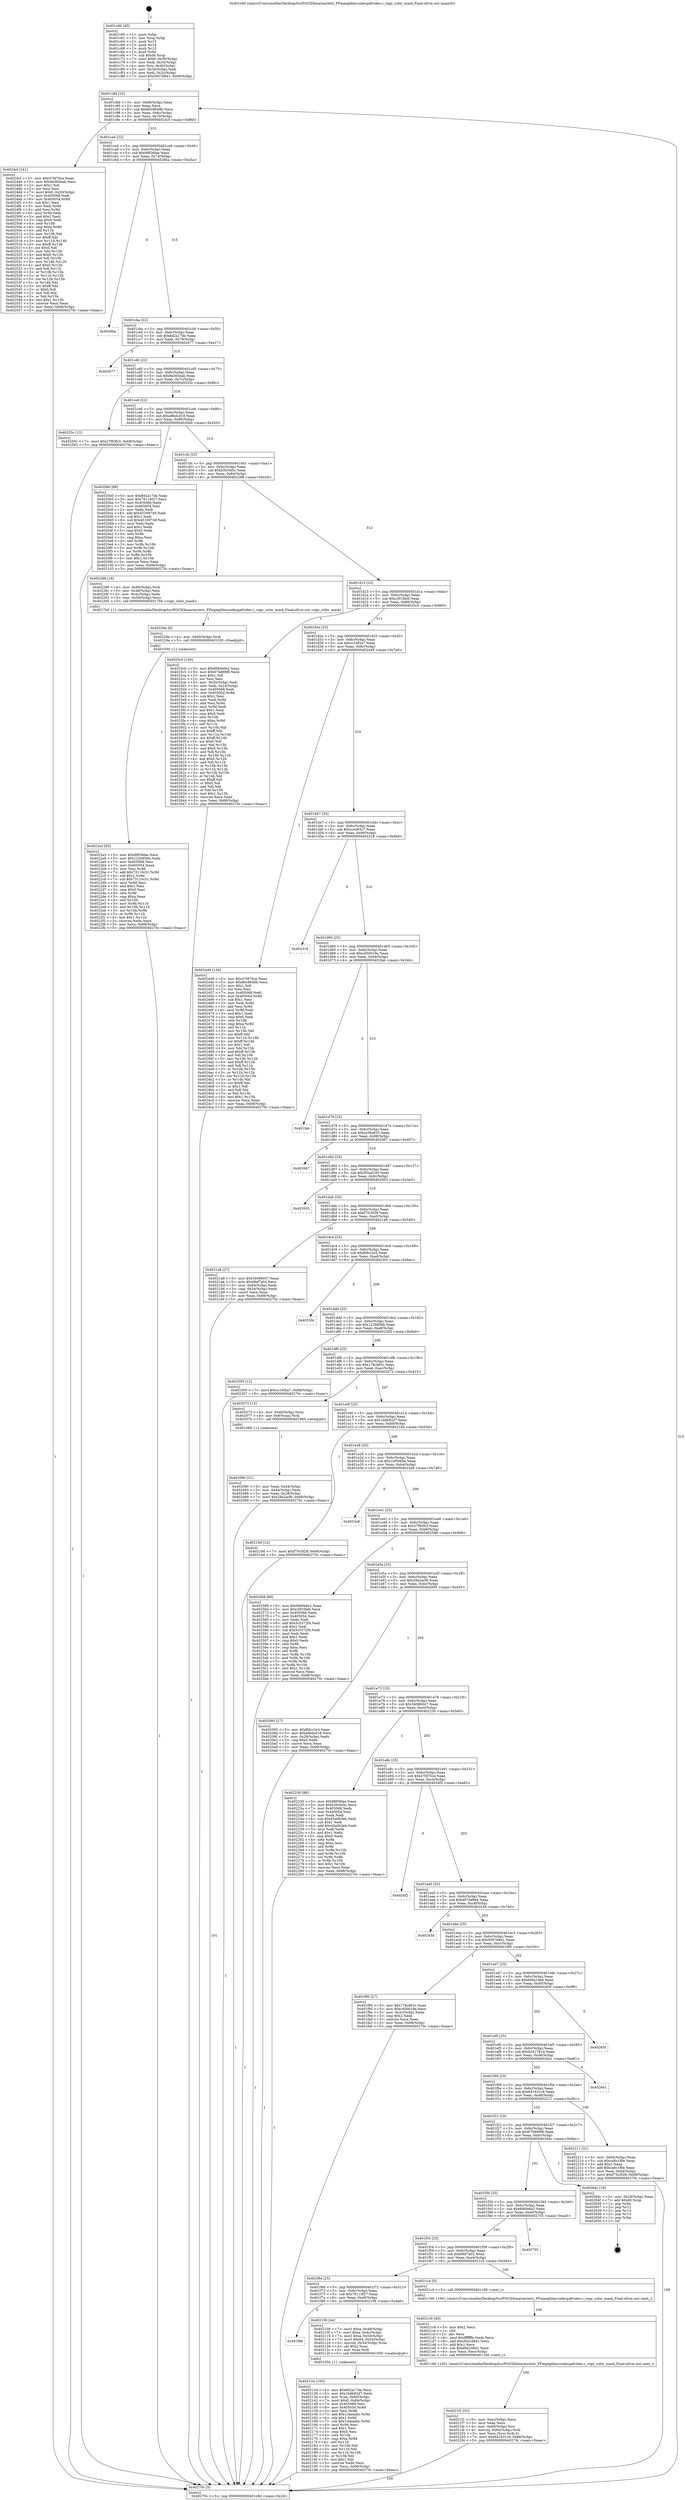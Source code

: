 digraph "0x401c60" {
  label = "0x401c60 (/mnt/c/Users/mathe/Desktop/tcc/POCII/binaries/extr_FFmpeglibavcodecpafvideo.c_copy_color_mask_Final-ollvm.out::main(0))"
  labelloc = "t"
  node[shape=record]

  Entry [label="",width=0.3,height=0.3,shape=circle,fillcolor=black,style=filled]
  "0x401c8d" [label="{
     0x401c8d [23]\l
     | [instrs]\l
     &nbsp;&nbsp;0x401c8d \<+3\>: mov -0x68(%rbp),%eax\l
     &nbsp;&nbsp;0x401c90 \<+2\>: mov %eax,%ecx\l
     &nbsp;&nbsp;0x401c92 \<+6\>: sub $0x80c8648b,%ecx\l
     &nbsp;&nbsp;0x401c98 \<+3\>: mov %eax,-0x6c(%rbp)\l
     &nbsp;&nbsp;0x401c9b \<+3\>: mov %ecx,-0x70(%rbp)\l
     &nbsp;&nbsp;0x401c9e \<+6\>: je 00000000004024cf \<main+0x86f\>\l
  }"]
  "0x4024cf" [label="{
     0x4024cf [141]\l
     | [instrs]\l
     &nbsp;&nbsp;0x4024cf \<+5\>: mov $0x47fd70ce,%eax\l
     &nbsp;&nbsp;0x4024d4 \<+5\>: mov $0x9a365eab,%ecx\l
     &nbsp;&nbsp;0x4024d9 \<+2\>: mov $0x1,%dl\l
     &nbsp;&nbsp;0x4024db \<+2\>: xor %esi,%esi\l
     &nbsp;&nbsp;0x4024dd \<+7\>: movl $0x0,-0x30(%rbp)\l
     &nbsp;&nbsp;0x4024e4 \<+7\>: mov 0x405068,%edi\l
     &nbsp;&nbsp;0x4024eb \<+8\>: mov 0x405054,%r8d\l
     &nbsp;&nbsp;0x4024f3 \<+3\>: sub $0x1,%esi\l
     &nbsp;&nbsp;0x4024f6 \<+3\>: mov %edi,%r9d\l
     &nbsp;&nbsp;0x4024f9 \<+3\>: add %esi,%r9d\l
     &nbsp;&nbsp;0x4024fc \<+4\>: imul %r9d,%edi\l
     &nbsp;&nbsp;0x402500 \<+3\>: and $0x1,%edi\l
     &nbsp;&nbsp;0x402503 \<+3\>: cmp $0x0,%edi\l
     &nbsp;&nbsp;0x402506 \<+4\>: sete %r10b\l
     &nbsp;&nbsp;0x40250a \<+4\>: cmp $0xa,%r8d\l
     &nbsp;&nbsp;0x40250e \<+4\>: setl %r11b\l
     &nbsp;&nbsp;0x402512 \<+3\>: mov %r10b,%bl\l
     &nbsp;&nbsp;0x402515 \<+3\>: xor $0xff,%bl\l
     &nbsp;&nbsp;0x402518 \<+3\>: mov %r11b,%r14b\l
     &nbsp;&nbsp;0x40251b \<+4\>: xor $0xff,%r14b\l
     &nbsp;&nbsp;0x40251f \<+3\>: xor $0x0,%dl\l
     &nbsp;&nbsp;0x402522 \<+3\>: mov %bl,%r15b\l
     &nbsp;&nbsp;0x402525 \<+4\>: and $0x0,%r15b\l
     &nbsp;&nbsp;0x402529 \<+3\>: and %dl,%r10b\l
     &nbsp;&nbsp;0x40252c \<+3\>: mov %r14b,%r12b\l
     &nbsp;&nbsp;0x40252f \<+4\>: and $0x0,%r12b\l
     &nbsp;&nbsp;0x402533 \<+3\>: and %dl,%r11b\l
     &nbsp;&nbsp;0x402536 \<+3\>: or %r10b,%r15b\l
     &nbsp;&nbsp;0x402539 \<+3\>: or %r11b,%r12b\l
     &nbsp;&nbsp;0x40253c \<+3\>: xor %r12b,%r15b\l
     &nbsp;&nbsp;0x40253f \<+3\>: or %r14b,%bl\l
     &nbsp;&nbsp;0x402542 \<+3\>: xor $0xff,%bl\l
     &nbsp;&nbsp;0x402545 \<+3\>: or $0x0,%dl\l
     &nbsp;&nbsp;0x402548 \<+2\>: and %dl,%bl\l
     &nbsp;&nbsp;0x40254a \<+3\>: or %bl,%r15b\l
     &nbsp;&nbsp;0x40254d \<+4\>: test $0x1,%r15b\l
     &nbsp;&nbsp;0x402551 \<+3\>: cmovne %ecx,%eax\l
     &nbsp;&nbsp;0x402554 \<+3\>: mov %eax,-0x68(%rbp)\l
     &nbsp;&nbsp;0x402557 \<+5\>: jmp 000000000040270c \<main+0xaac\>\l
  }"]
  "0x401ca4" [label="{
     0x401ca4 [22]\l
     | [instrs]\l
     &nbsp;&nbsp;0x401ca4 \<+5\>: jmp 0000000000401ca9 \<main+0x49\>\l
     &nbsp;&nbsp;0x401ca9 \<+3\>: mov -0x6c(%rbp),%eax\l
     &nbsp;&nbsp;0x401cac \<+5\>: sub $0x89f36fae,%eax\l
     &nbsp;&nbsp;0x401cb1 \<+3\>: mov %eax,-0x74(%rbp)\l
     &nbsp;&nbsp;0x401cb4 \<+6\>: je 00000000004026ba \<main+0xa5a\>\l
  }"]
  Exit [label="",width=0.3,height=0.3,shape=circle,fillcolor=black,style=filled,peripheries=2]
  "0x4026ba" [label="{
     0x4026ba\l
  }", style=dashed]
  "0x401cba" [label="{
     0x401cba [22]\l
     | [instrs]\l
     &nbsp;&nbsp;0x401cba \<+5\>: jmp 0000000000401cbf \<main+0x5f\>\l
     &nbsp;&nbsp;0x401cbf \<+3\>: mov -0x6c(%rbp),%eax\l
     &nbsp;&nbsp;0x401cc2 \<+5\>: sub $0x8d2a17de,%eax\l
     &nbsp;&nbsp;0x401cc7 \<+3\>: mov %eax,-0x78(%rbp)\l
     &nbsp;&nbsp;0x401cca \<+6\>: je 0000000000402677 \<main+0xa17\>\l
  }"]
  "0x4022a3" [label="{
     0x4022a3 [93]\l
     | [instrs]\l
     &nbsp;&nbsp;0x4022a3 \<+5\>: mov $0x89f36fae,%ecx\l
     &nbsp;&nbsp;0x4022a8 \<+5\>: mov $0x122b85bb,%edx\l
     &nbsp;&nbsp;0x4022ad \<+7\>: mov 0x405068,%esi\l
     &nbsp;&nbsp;0x4022b4 \<+7\>: mov 0x405054,%eax\l
     &nbsp;&nbsp;0x4022bb \<+3\>: mov %esi,%r8d\l
     &nbsp;&nbsp;0x4022be \<+7\>: add $0x73110c51,%r8d\l
     &nbsp;&nbsp;0x4022c5 \<+4\>: sub $0x1,%r8d\l
     &nbsp;&nbsp;0x4022c9 \<+7\>: sub $0x73110c51,%r8d\l
     &nbsp;&nbsp;0x4022d0 \<+4\>: imul %r8d,%esi\l
     &nbsp;&nbsp;0x4022d4 \<+3\>: and $0x1,%esi\l
     &nbsp;&nbsp;0x4022d7 \<+3\>: cmp $0x0,%esi\l
     &nbsp;&nbsp;0x4022da \<+4\>: sete %r9b\l
     &nbsp;&nbsp;0x4022de \<+3\>: cmp $0xa,%eax\l
     &nbsp;&nbsp;0x4022e1 \<+4\>: setl %r10b\l
     &nbsp;&nbsp;0x4022e5 \<+3\>: mov %r9b,%r11b\l
     &nbsp;&nbsp;0x4022e8 \<+3\>: and %r10b,%r11b\l
     &nbsp;&nbsp;0x4022eb \<+3\>: xor %r10b,%r9b\l
     &nbsp;&nbsp;0x4022ee \<+3\>: or %r9b,%r11b\l
     &nbsp;&nbsp;0x4022f1 \<+4\>: test $0x1,%r11b\l
     &nbsp;&nbsp;0x4022f5 \<+3\>: cmovne %edx,%ecx\l
     &nbsp;&nbsp;0x4022f8 \<+3\>: mov %ecx,-0x68(%rbp)\l
     &nbsp;&nbsp;0x4022fb \<+5\>: jmp 000000000040270c \<main+0xaac\>\l
  }"]
  "0x402677" [label="{
     0x402677\l
  }", style=dashed]
  "0x401cd0" [label="{
     0x401cd0 [22]\l
     | [instrs]\l
     &nbsp;&nbsp;0x401cd0 \<+5\>: jmp 0000000000401cd5 \<main+0x75\>\l
     &nbsp;&nbsp;0x401cd5 \<+3\>: mov -0x6c(%rbp),%eax\l
     &nbsp;&nbsp;0x401cd8 \<+5\>: sub $0x9a365eab,%eax\l
     &nbsp;&nbsp;0x401cdd \<+3\>: mov %eax,-0x7c(%rbp)\l
     &nbsp;&nbsp;0x401ce0 \<+6\>: je 000000000040255c \<main+0x8fc\>\l
  }"]
  "0x40229a" [label="{
     0x40229a [9]\l
     | [instrs]\l
     &nbsp;&nbsp;0x40229a \<+4\>: mov -0x60(%rbp),%rdi\l
     &nbsp;&nbsp;0x40229e \<+5\>: call 0000000000401030 \<free@plt\>\l
     | [calls]\l
     &nbsp;&nbsp;0x401030 \{1\} (unknown)\l
  }"]
  "0x40255c" [label="{
     0x40255c [12]\l
     | [instrs]\l
     &nbsp;&nbsp;0x40255c \<+7\>: movl $0x27f93fc3,-0x68(%rbp)\l
     &nbsp;&nbsp;0x402563 \<+5\>: jmp 000000000040270c \<main+0xaac\>\l
  }"]
  "0x401ce6" [label="{
     0x401ce6 [22]\l
     | [instrs]\l
     &nbsp;&nbsp;0x401ce6 \<+5\>: jmp 0000000000401ceb \<main+0x8b\>\l
     &nbsp;&nbsp;0x401ceb \<+3\>: mov -0x6c(%rbp),%eax\l
     &nbsp;&nbsp;0x401cee \<+5\>: sub $0xa8bdcd18,%eax\l
     &nbsp;&nbsp;0x401cf3 \<+3\>: mov %eax,-0x80(%rbp)\l
     &nbsp;&nbsp;0x401cf6 \<+6\>: je 00000000004020b0 \<main+0x450\>\l
  }"]
  "0x4021f1" [label="{
     0x4021f1 [32]\l
     | [instrs]\l
     &nbsp;&nbsp;0x4021f1 \<+6\>: mov -0xec(%rbp),%ecx\l
     &nbsp;&nbsp;0x4021f7 \<+3\>: imul %eax,%ecx\l
     &nbsp;&nbsp;0x4021fa \<+4\>: mov -0x60(%rbp),%rsi\l
     &nbsp;&nbsp;0x4021fe \<+4\>: movslq -0x64(%rbp),%rdi\l
     &nbsp;&nbsp;0x402202 \<+3\>: mov %ecx,(%rsi,%rdi,4)\l
     &nbsp;&nbsp;0x402205 \<+7\>: movl $0x641631c9,-0x68(%rbp)\l
     &nbsp;&nbsp;0x40220c \<+5\>: jmp 000000000040270c \<main+0xaac\>\l
  }"]
  "0x4020b0" [label="{
     0x4020b0 [88]\l
     | [instrs]\l
     &nbsp;&nbsp;0x4020b0 \<+5\>: mov $0x8d2a17de,%eax\l
     &nbsp;&nbsp;0x4020b5 \<+5\>: mov $0x79110f27,%ecx\l
     &nbsp;&nbsp;0x4020ba \<+7\>: mov 0x405068,%edx\l
     &nbsp;&nbsp;0x4020c1 \<+7\>: mov 0x405054,%esi\l
     &nbsp;&nbsp;0x4020c8 \<+2\>: mov %edx,%edi\l
     &nbsp;&nbsp;0x4020ca \<+6\>: add $0x45169749,%edi\l
     &nbsp;&nbsp;0x4020d0 \<+3\>: sub $0x1,%edi\l
     &nbsp;&nbsp;0x4020d3 \<+6\>: sub $0x45169749,%edi\l
     &nbsp;&nbsp;0x4020d9 \<+3\>: imul %edi,%edx\l
     &nbsp;&nbsp;0x4020dc \<+3\>: and $0x1,%edx\l
     &nbsp;&nbsp;0x4020df \<+3\>: cmp $0x0,%edx\l
     &nbsp;&nbsp;0x4020e2 \<+4\>: sete %r8b\l
     &nbsp;&nbsp;0x4020e6 \<+3\>: cmp $0xa,%esi\l
     &nbsp;&nbsp;0x4020e9 \<+4\>: setl %r9b\l
     &nbsp;&nbsp;0x4020ed \<+3\>: mov %r8b,%r10b\l
     &nbsp;&nbsp;0x4020f0 \<+3\>: and %r9b,%r10b\l
     &nbsp;&nbsp;0x4020f3 \<+3\>: xor %r9b,%r8b\l
     &nbsp;&nbsp;0x4020f6 \<+3\>: or %r8b,%r10b\l
     &nbsp;&nbsp;0x4020f9 \<+4\>: test $0x1,%r10b\l
     &nbsp;&nbsp;0x4020fd \<+3\>: cmovne %ecx,%eax\l
     &nbsp;&nbsp;0x402100 \<+3\>: mov %eax,-0x68(%rbp)\l
     &nbsp;&nbsp;0x402103 \<+5\>: jmp 000000000040270c \<main+0xaac\>\l
  }"]
  "0x401cfc" [label="{
     0x401cfc [25]\l
     | [instrs]\l
     &nbsp;&nbsp;0x401cfc \<+5\>: jmp 0000000000401d01 \<main+0xa1\>\l
     &nbsp;&nbsp;0x401d01 \<+3\>: mov -0x6c(%rbp),%eax\l
     &nbsp;&nbsp;0x401d04 \<+5\>: sub $0xb3fc0d5c,%eax\l
     &nbsp;&nbsp;0x401d09 \<+6\>: mov %eax,-0x84(%rbp)\l
     &nbsp;&nbsp;0x401d0f \<+6\>: je 0000000000402288 \<main+0x628\>\l
  }"]
  "0x4021c9" [label="{
     0x4021c9 [40]\l
     | [instrs]\l
     &nbsp;&nbsp;0x4021c9 \<+5\>: mov $0x2,%ecx\l
     &nbsp;&nbsp;0x4021ce \<+1\>: cltd\l
     &nbsp;&nbsp;0x4021cf \<+2\>: idiv %ecx\l
     &nbsp;&nbsp;0x4021d1 \<+6\>: imul $0xfffffffe,%edx,%ecx\l
     &nbsp;&nbsp;0x4021d7 \<+6\>: add $0xd0a248d1,%ecx\l
     &nbsp;&nbsp;0x4021dd \<+3\>: add $0x1,%ecx\l
     &nbsp;&nbsp;0x4021e0 \<+6\>: sub $0xd0a248d1,%ecx\l
     &nbsp;&nbsp;0x4021e6 \<+6\>: mov %ecx,-0xec(%rbp)\l
     &nbsp;&nbsp;0x4021ec \<+5\>: call 0000000000401160 \<next_i\>\l
     | [calls]\l
     &nbsp;&nbsp;0x401160 \{100\} (/mnt/c/Users/mathe/Desktop/tcc/POCII/binaries/extr_FFmpeglibavcodecpafvideo.c_copy_color_mask_Final-ollvm.out::next_i)\l
  }"]
  "0x402288" [label="{
     0x402288 [18]\l
     | [instrs]\l
     &nbsp;&nbsp;0x402288 \<+4\>: mov -0x60(%rbp),%rdi\l
     &nbsp;&nbsp;0x40228c \<+3\>: mov -0x48(%rbp),%esi\l
     &nbsp;&nbsp;0x40228f \<+3\>: mov -0x4c(%rbp),%edx\l
     &nbsp;&nbsp;0x402292 \<+3\>: mov -0x50(%rbp),%ecx\l
     &nbsp;&nbsp;0x402295 \<+5\>: call 00000000004017b0 \<copy_color_mask\>\l
     | [calls]\l
     &nbsp;&nbsp;0x4017b0 \{1\} (/mnt/c/Users/mathe/Desktop/tcc/POCII/binaries/extr_FFmpeglibavcodecpafvideo.c_copy_color_mask_Final-ollvm.out::copy_color_mask)\l
  }"]
  "0x401d15" [label="{
     0x401d15 [25]\l
     | [instrs]\l
     &nbsp;&nbsp;0x401d15 \<+5\>: jmp 0000000000401d1a \<main+0xba\>\l
     &nbsp;&nbsp;0x401d1a \<+3\>: mov -0x6c(%rbp),%eax\l
     &nbsp;&nbsp;0x401d1d \<+5\>: sub $0xc5f1fde6,%eax\l
     &nbsp;&nbsp;0x401d22 \<+6\>: mov %eax,-0x88(%rbp)\l
     &nbsp;&nbsp;0x401d28 \<+6\>: je 00000000004025c0 \<main+0x960\>\l
  }"]
  "0x402134" [label="{
     0x402134 [105]\l
     | [instrs]\l
     &nbsp;&nbsp;0x402134 \<+5\>: mov $0x8d2a17de,%ecx\l
     &nbsp;&nbsp;0x402139 \<+5\>: mov $0x1bdb92d7,%edx\l
     &nbsp;&nbsp;0x40213e \<+4\>: mov %rax,-0x60(%rbp)\l
     &nbsp;&nbsp;0x402142 \<+7\>: movl $0x0,-0x64(%rbp)\l
     &nbsp;&nbsp;0x402149 \<+7\>: mov 0x405068,%esi\l
     &nbsp;&nbsp;0x402150 \<+8\>: mov 0x405054,%r8d\l
     &nbsp;&nbsp;0x402158 \<+3\>: mov %esi,%r9d\l
     &nbsp;&nbsp;0x40215b \<+7\>: add $0x1cbeaebc,%r9d\l
     &nbsp;&nbsp;0x402162 \<+4\>: sub $0x1,%r9d\l
     &nbsp;&nbsp;0x402166 \<+7\>: sub $0x1cbeaebc,%r9d\l
     &nbsp;&nbsp;0x40216d \<+4\>: imul %r9d,%esi\l
     &nbsp;&nbsp;0x402171 \<+3\>: and $0x1,%esi\l
     &nbsp;&nbsp;0x402174 \<+3\>: cmp $0x0,%esi\l
     &nbsp;&nbsp;0x402177 \<+4\>: sete %r10b\l
     &nbsp;&nbsp;0x40217b \<+4\>: cmp $0xa,%r8d\l
     &nbsp;&nbsp;0x40217f \<+4\>: setl %r11b\l
     &nbsp;&nbsp;0x402183 \<+3\>: mov %r10b,%bl\l
     &nbsp;&nbsp;0x402186 \<+3\>: and %r11b,%bl\l
     &nbsp;&nbsp;0x402189 \<+3\>: xor %r11b,%r10b\l
     &nbsp;&nbsp;0x40218c \<+3\>: or %r10b,%bl\l
     &nbsp;&nbsp;0x40218f \<+3\>: test $0x1,%bl\l
     &nbsp;&nbsp;0x402192 \<+3\>: cmovne %edx,%ecx\l
     &nbsp;&nbsp;0x402195 \<+3\>: mov %ecx,-0x68(%rbp)\l
     &nbsp;&nbsp;0x402198 \<+5\>: jmp 000000000040270c \<main+0xaac\>\l
  }"]
  "0x4025c0" [label="{
     0x4025c0 [140]\l
     | [instrs]\l
     &nbsp;&nbsp;0x4025c0 \<+5\>: mov $0x6f40e6e2,%eax\l
     &nbsp;&nbsp;0x4025c5 \<+5\>: mov $0x67b889f8,%ecx\l
     &nbsp;&nbsp;0x4025ca \<+2\>: mov $0x1,%dl\l
     &nbsp;&nbsp;0x4025cc \<+2\>: xor %esi,%esi\l
     &nbsp;&nbsp;0x4025ce \<+3\>: mov -0x30(%rbp),%edi\l
     &nbsp;&nbsp;0x4025d1 \<+3\>: mov %edi,-0x24(%rbp)\l
     &nbsp;&nbsp;0x4025d4 \<+7\>: mov 0x405068,%edi\l
     &nbsp;&nbsp;0x4025db \<+8\>: mov 0x405054,%r8d\l
     &nbsp;&nbsp;0x4025e3 \<+3\>: sub $0x1,%esi\l
     &nbsp;&nbsp;0x4025e6 \<+3\>: mov %edi,%r9d\l
     &nbsp;&nbsp;0x4025e9 \<+3\>: add %esi,%r9d\l
     &nbsp;&nbsp;0x4025ec \<+4\>: imul %r9d,%edi\l
     &nbsp;&nbsp;0x4025f0 \<+3\>: and $0x1,%edi\l
     &nbsp;&nbsp;0x4025f3 \<+3\>: cmp $0x0,%edi\l
     &nbsp;&nbsp;0x4025f6 \<+4\>: sete %r10b\l
     &nbsp;&nbsp;0x4025fa \<+4\>: cmp $0xa,%r8d\l
     &nbsp;&nbsp;0x4025fe \<+4\>: setl %r11b\l
     &nbsp;&nbsp;0x402602 \<+3\>: mov %r10b,%bl\l
     &nbsp;&nbsp;0x402605 \<+3\>: xor $0xff,%bl\l
     &nbsp;&nbsp;0x402608 \<+3\>: mov %r11b,%r14b\l
     &nbsp;&nbsp;0x40260b \<+4\>: xor $0xff,%r14b\l
     &nbsp;&nbsp;0x40260f \<+3\>: xor $0x0,%dl\l
     &nbsp;&nbsp;0x402612 \<+3\>: mov %bl,%r15b\l
     &nbsp;&nbsp;0x402615 \<+4\>: and $0x0,%r15b\l
     &nbsp;&nbsp;0x402619 \<+3\>: and %dl,%r10b\l
     &nbsp;&nbsp;0x40261c \<+3\>: mov %r14b,%r12b\l
     &nbsp;&nbsp;0x40261f \<+4\>: and $0x0,%r12b\l
     &nbsp;&nbsp;0x402623 \<+3\>: and %dl,%r11b\l
     &nbsp;&nbsp;0x402626 \<+3\>: or %r10b,%r15b\l
     &nbsp;&nbsp;0x402629 \<+3\>: or %r11b,%r12b\l
     &nbsp;&nbsp;0x40262c \<+3\>: xor %r12b,%r15b\l
     &nbsp;&nbsp;0x40262f \<+3\>: or %r14b,%bl\l
     &nbsp;&nbsp;0x402632 \<+3\>: xor $0xff,%bl\l
     &nbsp;&nbsp;0x402635 \<+3\>: or $0x0,%dl\l
     &nbsp;&nbsp;0x402638 \<+2\>: and %dl,%bl\l
     &nbsp;&nbsp;0x40263a \<+3\>: or %bl,%r15b\l
     &nbsp;&nbsp;0x40263d \<+4\>: test $0x1,%r15b\l
     &nbsp;&nbsp;0x402641 \<+3\>: cmovne %ecx,%eax\l
     &nbsp;&nbsp;0x402644 \<+3\>: mov %eax,-0x68(%rbp)\l
     &nbsp;&nbsp;0x402647 \<+5\>: jmp 000000000040270c \<main+0xaac\>\l
  }"]
  "0x401d2e" [label="{
     0x401d2e [25]\l
     | [instrs]\l
     &nbsp;&nbsp;0x401d2e \<+5\>: jmp 0000000000401d33 \<main+0xd3\>\l
     &nbsp;&nbsp;0x401d33 \<+3\>: mov -0x6c(%rbp),%eax\l
     &nbsp;&nbsp;0x401d36 \<+5\>: sub $0xcc16f2a7,%eax\l
     &nbsp;&nbsp;0x401d3b \<+6\>: mov %eax,-0x8c(%rbp)\l
     &nbsp;&nbsp;0x401d41 \<+6\>: je 0000000000402449 \<main+0x7e9\>\l
  }"]
  "0x401f86" [label="{
     0x401f86\l
  }", style=dashed]
  "0x402449" [label="{
     0x402449 [134]\l
     | [instrs]\l
     &nbsp;&nbsp;0x402449 \<+5\>: mov $0x47fd70ce,%eax\l
     &nbsp;&nbsp;0x40244e \<+5\>: mov $0x80c8648b,%ecx\l
     &nbsp;&nbsp;0x402453 \<+2\>: mov $0x1,%dl\l
     &nbsp;&nbsp;0x402455 \<+2\>: xor %esi,%esi\l
     &nbsp;&nbsp;0x402457 \<+7\>: mov 0x405068,%edi\l
     &nbsp;&nbsp;0x40245e \<+8\>: mov 0x405054,%r8d\l
     &nbsp;&nbsp;0x402466 \<+3\>: sub $0x1,%esi\l
     &nbsp;&nbsp;0x402469 \<+3\>: mov %edi,%r9d\l
     &nbsp;&nbsp;0x40246c \<+3\>: add %esi,%r9d\l
     &nbsp;&nbsp;0x40246f \<+4\>: imul %r9d,%edi\l
     &nbsp;&nbsp;0x402473 \<+3\>: and $0x1,%edi\l
     &nbsp;&nbsp;0x402476 \<+3\>: cmp $0x0,%edi\l
     &nbsp;&nbsp;0x402479 \<+4\>: sete %r10b\l
     &nbsp;&nbsp;0x40247d \<+4\>: cmp $0xa,%r8d\l
     &nbsp;&nbsp;0x402481 \<+4\>: setl %r11b\l
     &nbsp;&nbsp;0x402485 \<+3\>: mov %r10b,%bl\l
     &nbsp;&nbsp;0x402488 \<+3\>: xor $0xff,%bl\l
     &nbsp;&nbsp;0x40248b \<+3\>: mov %r11b,%r14b\l
     &nbsp;&nbsp;0x40248e \<+4\>: xor $0xff,%r14b\l
     &nbsp;&nbsp;0x402492 \<+3\>: xor $0x1,%dl\l
     &nbsp;&nbsp;0x402495 \<+3\>: mov %bl,%r15b\l
     &nbsp;&nbsp;0x402498 \<+4\>: and $0xff,%r15b\l
     &nbsp;&nbsp;0x40249c \<+3\>: and %dl,%r10b\l
     &nbsp;&nbsp;0x40249f \<+3\>: mov %r14b,%r12b\l
     &nbsp;&nbsp;0x4024a2 \<+4\>: and $0xff,%r12b\l
     &nbsp;&nbsp;0x4024a6 \<+3\>: and %dl,%r11b\l
     &nbsp;&nbsp;0x4024a9 \<+3\>: or %r10b,%r15b\l
     &nbsp;&nbsp;0x4024ac \<+3\>: or %r11b,%r12b\l
     &nbsp;&nbsp;0x4024af \<+3\>: xor %r12b,%r15b\l
     &nbsp;&nbsp;0x4024b2 \<+3\>: or %r14b,%bl\l
     &nbsp;&nbsp;0x4024b5 \<+3\>: xor $0xff,%bl\l
     &nbsp;&nbsp;0x4024b8 \<+3\>: or $0x1,%dl\l
     &nbsp;&nbsp;0x4024bb \<+2\>: and %dl,%bl\l
     &nbsp;&nbsp;0x4024bd \<+3\>: or %bl,%r15b\l
     &nbsp;&nbsp;0x4024c0 \<+4\>: test $0x1,%r15b\l
     &nbsp;&nbsp;0x4024c4 \<+3\>: cmovne %ecx,%eax\l
     &nbsp;&nbsp;0x4024c7 \<+3\>: mov %eax,-0x68(%rbp)\l
     &nbsp;&nbsp;0x4024ca \<+5\>: jmp 000000000040270c \<main+0xaac\>\l
  }"]
  "0x401d47" [label="{
     0x401d47 [25]\l
     | [instrs]\l
     &nbsp;&nbsp;0x401d47 \<+5\>: jmp 0000000000401d4c \<main+0xec\>\l
     &nbsp;&nbsp;0x401d4c \<+3\>: mov -0x6c(%rbp),%eax\l
     &nbsp;&nbsp;0x401d4f \<+5\>: sub $0xcce363c7,%eax\l
     &nbsp;&nbsp;0x401d54 \<+6\>: mov %eax,-0x90(%rbp)\l
     &nbsp;&nbsp;0x401d5a \<+6\>: je 0000000000402318 \<main+0x6b8\>\l
  }"]
  "0x402108" [label="{
     0x402108 [44]\l
     | [instrs]\l
     &nbsp;&nbsp;0x402108 \<+7\>: movl $0xa,-0x48(%rbp)\l
     &nbsp;&nbsp;0x40210f \<+7\>: movl $0xa,-0x4c(%rbp)\l
     &nbsp;&nbsp;0x402116 \<+7\>: movl $0xa,-0x50(%rbp)\l
     &nbsp;&nbsp;0x40211d \<+7\>: movl $0x64,-0x54(%rbp)\l
     &nbsp;&nbsp;0x402124 \<+4\>: movslq -0x54(%rbp),%rax\l
     &nbsp;&nbsp;0x402128 \<+4\>: shl $0x2,%rax\l
     &nbsp;&nbsp;0x40212c \<+3\>: mov %rax,%rdi\l
     &nbsp;&nbsp;0x40212f \<+5\>: call 0000000000401050 \<malloc@plt\>\l
     | [calls]\l
     &nbsp;&nbsp;0x401050 \{1\} (unknown)\l
  }"]
  "0x402318" [label="{
     0x402318\l
  }", style=dashed]
  "0x401d60" [label="{
     0x401d60 [25]\l
     | [instrs]\l
     &nbsp;&nbsp;0x401d60 \<+5\>: jmp 0000000000401d65 \<main+0x105\>\l
     &nbsp;&nbsp;0x401d65 \<+3\>: mov -0x6c(%rbp),%eax\l
     &nbsp;&nbsp;0x401d68 \<+5\>: sub $0xcd50019e,%eax\l
     &nbsp;&nbsp;0x401d6d \<+6\>: mov %eax,-0x94(%rbp)\l
     &nbsp;&nbsp;0x401d73 \<+6\>: je 0000000000401fab \<main+0x34b\>\l
  }"]
  "0x401f6d" [label="{
     0x401f6d [25]\l
     | [instrs]\l
     &nbsp;&nbsp;0x401f6d \<+5\>: jmp 0000000000401f72 \<main+0x312\>\l
     &nbsp;&nbsp;0x401f72 \<+3\>: mov -0x6c(%rbp),%eax\l
     &nbsp;&nbsp;0x401f75 \<+5\>: sub $0x79110f27,%eax\l
     &nbsp;&nbsp;0x401f7a \<+6\>: mov %eax,-0xe8(%rbp)\l
     &nbsp;&nbsp;0x401f80 \<+6\>: je 0000000000402108 \<main+0x4a8\>\l
  }"]
  "0x401fab" [label="{
     0x401fab\l
  }", style=dashed]
  "0x401d79" [label="{
     0x401d79 [25]\l
     | [instrs]\l
     &nbsp;&nbsp;0x401d79 \<+5\>: jmp 0000000000401d7e \<main+0x11e\>\l
     &nbsp;&nbsp;0x401d7e \<+3\>: mov -0x6c(%rbp),%eax\l
     &nbsp;&nbsp;0x401d81 \<+5\>: sub $0xce36a635,%eax\l
     &nbsp;&nbsp;0x401d86 \<+6\>: mov %eax,-0x98(%rbp)\l
     &nbsp;&nbsp;0x401d8c \<+6\>: je 0000000000402067 \<main+0x407\>\l
  }"]
  "0x4021c4" [label="{
     0x4021c4 [5]\l
     | [instrs]\l
     &nbsp;&nbsp;0x4021c4 \<+5\>: call 0000000000401160 \<next_i\>\l
     | [calls]\l
     &nbsp;&nbsp;0x401160 \{100\} (/mnt/c/Users/mathe/Desktop/tcc/POCII/binaries/extr_FFmpeglibavcodecpafvideo.c_copy_color_mask_Final-ollvm.out::next_i)\l
  }"]
  "0x402067" [label="{
     0x402067\l
  }", style=dashed]
  "0x401d92" [label="{
     0x401d92 [25]\l
     | [instrs]\l
     &nbsp;&nbsp;0x401d92 \<+5\>: jmp 0000000000401d97 \<main+0x137\>\l
     &nbsp;&nbsp;0x401d97 \<+3\>: mov -0x6c(%rbp),%eax\l
     &nbsp;&nbsp;0x401d9a \<+5\>: sub $0xf55ad100,%eax\l
     &nbsp;&nbsp;0x401d9f \<+6\>: mov %eax,-0x9c(%rbp)\l
     &nbsp;&nbsp;0x401da5 \<+6\>: je 0000000000402003 \<main+0x3a3\>\l
  }"]
  "0x401f54" [label="{
     0x401f54 [25]\l
     | [instrs]\l
     &nbsp;&nbsp;0x401f54 \<+5\>: jmp 0000000000401f59 \<main+0x2f9\>\l
     &nbsp;&nbsp;0x401f59 \<+3\>: mov -0x6c(%rbp),%eax\l
     &nbsp;&nbsp;0x401f5c \<+5\>: sub $0x6fef7a02,%eax\l
     &nbsp;&nbsp;0x401f61 \<+6\>: mov %eax,-0xe4(%rbp)\l
     &nbsp;&nbsp;0x401f67 \<+6\>: je 00000000004021c4 \<main+0x564\>\l
  }"]
  "0x402003" [label="{
     0x402003\l
  }", style=dashed]
  "0x401dab" [label="{
     0x401dab [25]\l
     | [instrs]\l
     &nbsp;&nbsp;0x401dab \<+5\>: jmp 0000000000401db0 \<main+0x150\>\l
     &nbsp;&nbsp;0x401db0 \<+3\>: mov -0x6c(%rbp),%eax\l
     &nbsp;&nbsp;0x401db3 \<+5\>: sub $0xf75c5f28,%eax\l
     &nbsp;&nbsp;0x401db8 \<+6\>: mov %eax,-0xa0(%rbp)\l
     &nbsp;&nbsp;0x401dbe \<+6\>: je 00000000004021a9 \<main+0x549\>\l
  }"]
  "0x402705" [label="{
     0x402705\l
  }", style=dashed]
  "0x4021a9" [label="{
     0x4021a9 [27]\l
     | [instrs]\l
     &nbsp;&nbsp;0x4021a9 \<+5\>: mov $0x34086047,%eax\l
     &nbsp;&nbsp;0x4021ae \<+5\>: mov $0x6fef7a02,%ecx\l
     &nbsp;&nbsp;0x4021b3 \<+3\>: mov -0x64(%rbp),%edx\l
     &nbsp;&nbsp;0x4021b6 \<+3\>: cmp -0x54(%rbp),%edx\l
     &nbsp;&nbsp;0x4021b9 \<+3\>: cmovl %ecx,%eax\l
     &nbsp;&nbsp;0x4021bc \<+3\>: mov %eax,-0x68(%rbp)\l
     &nbsp;&nbsp;0x4021bf \<+5\>: jmp 000000000040270c \<main+0xaac\>\l
  }"]
  "0x401dc4" [label="{
     0x401dc4 [25]\l
     | [instrs]\l
     &nbsp;&nbsp;0x401dc4 \<+5\>: jmp 0000000000401dc9 \<main+0x169\>\l
     &nbsp;&nbsp;0x401dc9 \<+3\>: mov -0x6c(%rbp),%eax\l
     &nbsp;&nbsp;0x401dcc \<+5\>: sub $0xfbfcc2e3,%eax\l
     &nbsp;&nbsp;0x401dd1 \<+6\>: mov %eax,-0xa4(%rbp)\l
     &nbsp;&nbsp;0x401dd7 \<+6\>: je 000000000040230c \<main+0x6ac\>\l
  }"]
  "0x401f3b" [label="{
     0x401f3b [25]\l
     | [instrs]\l
     &nbsp;&nbsp;0x401f3b \<+5\>: jmp 0000000000401f40 \<main+0x2e0\>\l
     &nbsp;&nbsp;0x401f40 \<+3\>: mov -0x6c(%rbp),%eax\l
     &nbsp;&nbsp;0x401f43 \<+5\>: sub $0x6f40e6e2,%eax\l
     &nbsp;&nbsp;0x401f48 \<+6\>: mov %eax,-0xe0(%rbp)\l
     &nbsp;&nbsp;0x401f4e \<+6\>: je 0000000000402705 \<main+0xaa5\>\l
  }"]
  "0x40230c" [label="{
     0x40230c\l
  }", style=dashed]
  "0x401ddd" [label="{
     0x401ddd [25]\l
     | [instrs]\l
     &nbsp;&nbsp;0x401ddd \<+5\>: jmp 0000000000401de2 \<main+0x182\>\l
     &nbsp;&nbsp;0x401de2 \<+3\>: mov -0x6c(%rbp),%eax\l
     &nbsp;&nbsp;0x401de5 \<+5\>: sub $0x122b85bb,%eax\l
     &nbsp;&nbsp;0x401dea \<+6\>: mov %eax,-0xa8(%rbp)\l
     &nbsp;&nbsp;0x401df0 \<+6\>: je 0000000000402300 \<main+0x6a0\>\l
  }"]
  "0x40264c" [label="{
     0x40264c [19]\l
     | [instrs]\l
     &nbsp;&nbsp;0x40264c \<+3\>: mov -0x24(%rbp),%eax\l
     &nbsp;&nbsp;0x40264f \<+7\>: add $0xd0,%rsp\l
     &nbsp;&nbsp;0x402656 \<+1\>: pop %rbx\l
     &nbsp;&nbsp;0x402657 \<+2\>: pop %r12\l
     &nbsp;&nbsp;0x402659 \<+2\>: pop %r14\l
     &nbsp;&nbsp;0x40265b \<+2\>: pop %r15\l
     &nbsp;&nbsp;0x40265d \<+1\>: pop %rbp\l
     &nbsp;&nbsp;0x40265e \<+1\>: ret\l
  }"]
  "0x402300" [label="{
     0x402300 [12]\l
     | [instrs]\l
     &nbsp;&nbsp;0x402300 \<+7\>: movl $0xcc16f2a7,-0x68(%rbp)\l
     &nbsp;&nbsp;0x402307 \<+5\>: jmp 000000000040270c \<main+0xaac\>\l
  }"]
  "0x401df6" [label="{
     0x401df6 [25]\l
     | [instrs]\l
     &nbsp;&nbsp;0x401df6 \<+5\>: jmp 0000000000401dfb \<main+0x19b\>\l
     &nbsp;&nbsp;0x401dfb \<+3\>: mov -0x6c(%rbp),%eax\l
     &nbsp;&nbsp;0x401dfe \<+5\>: sub $0x178cd63c,%eax\l
     &nbsp;&nbsp;0x401e03 \<+6\>: mov %eax,-0xac(%rbp)\l
     &nbsp;&nbsp;0x401e09 \<+6\>: je 0000000000402073 \<main+0x413\>\l
  }"]
  "0x401f22" [label="{
     0x401f22 [25]\l
     | [instrs]\l
     &nbsp;&nbsp;0x401f22 \<+5\>: jmp 0000000000401f27 \<main+0x2c7\>\l
     &nbsp;&nbsp;0x401f27 \<+3\>: mov -0x6c(%rbp),%eax\l
     &nbsp;&nbsp;0x401f2a \<+5\>: sub $0x67b889f8,%eax\l
     &nbsp;&nbsp;0x401f2f \<+6\>: mov %eax,-0xdc(%rbp)\l
     &nbsp;&nbsp;0x401f35 \<+6\>: je 000000000040264c \<main+0x9ec\>\l
  }"]
  "0x402073" [label="{
     0x402073 [13]\l
     | [instrs]\l
     &nbsp;&nbsp;0x402073 \<+4\>: mov -0x40(%rbp),%rax\l
     &nbsp;&nbsp;0x402077 \<+4\>: mov 0x8(%rax),%rdi\l
     &nbsp;&nbsp;0x40207b \<+5\>: call 0000000000401060 \<atoi@plt\>\l
     | [calls]\l
     &nbsp;&nbsp;0x401060 \{1\} (unknown)\l
  }"]
  "0x401e0f" [label="{
     0x401e0f [25]\l
     | [instrs]\l
     &nbsp;&nbsp;0x401e0f \<+5\>: jmp 0000000000401e14 \<main+0x1b4\>\l
     &nbsp;&nbsp;0x401e14 \<+3\>: mov -0x6c(%rbp),%eax\l
     &nbsp;&nbsp;0x401e17 \<+5\>: sub $0x1bdb92d7,%eax\l
     &nbsp;&nbsp;0x401e1c \<+6\>: mov %eax,-0xb0(%rbp)\l
     &nbsp;&nbsp;0x401e22 \<+6\>: je 000000000040219d \<main+0x53d\>\l
  }"]
  "0x402211" [label="{
     0x402211 [31]\l
     | [instrs]\l
     &nbsp;&nbsp;0x402211 \<+3\>: mov -0x64(%rbp),%eax\l
     &nbsp;&nbsp;0x402214 \<+5\>: sub $0xca6c1f6e,%eax\l
     &nbsp;&nbsp;0x402219 \<+3\>: add $0x1,%eax\l
     &nbsp;&nbsp;0x40221c \<+5\>: add $0xca6c1f6e,%eax\l
     &nbsp;&nbsp;0x402221 \<+3\>: mov %eax,-0x64(%rbp)\l
     &nbsp;&nbsp;0x402224 \<+7\>: movl $0xf75c5f28,-0x68(%rbp)\l
     &nbsp;&nbsp;0x40222b \<+5\>: jmp 000000000040270c \<main+0xaac\>\l
  }"]
  "0x40219d" [label="{
     0x40219d [12]\l
     | [instrs]\l
     &nbsp;&nbsp;0x40219d \<+7\>: movl $0xf75c5f28,-0x68(%rbp)\l
     &nbsp;&nbsp;0x4021a4 \<+5\>: jmp 000000000040270c \<main+0xaac\>\l
  }"]
  "0x401e28" [label="{
     0x401e28 [25]\l
     | [instrs]\l
     &nbsp;&nbsp;0x401e28 \<+5\>: jmp 0000000000401e2d \<main+0x1cd\>\l
     &nbsp;&nbsp;0x401e2d \<+3\>: mov -0x6c(%rbp),%eax\l
     &nbsp;&nbsp;0x401e30 \<+5\>: sub $0x1bf566ba,%eax\l
     &nbsp;&nbsp;0x401e35 \<+6\>: mov %eax,-0xb4(%rbp)\l
     &nbsp;&nbsp;0x401e3b \<+6\>: je 00000000004023a8 \<main+0x748\>\l
  }"]
  "0x401f09" [label="{
     0x401f09 [25]\l
     | [instrs]\l
     &nbsp;&nbsp;0x401f09 \<+5\>: jmp 0000000000401f0e \<main+0x2ae\>\l
     &nbsp;&nbsp;0x401f0e \<+3\>: mov -0x6c(%rbp),%eax\l
     &nbsp;&nbsp;0x401f11 \<+5\>: sub $0x641631c9,%eax\l
     &nbsp;&nbsp;0x401f16 \<+6\>: mov %eax,-0xd8(%rbp)\l
     &nbsp;&nbsp;0x401f1c \<+6\>: je 0000000000402211 \<main+0x5b1\>\l
  }"]
  "0x4023a8" [label="{
     0x4023a8\l
  }", style=dashed]
  "0x401e41" [label="{
     0x401e41 [25]\l
     | [instrs]\l
     &nbsp;&nbsp;0x401e41 \<+5\>: jmp 0000000000401e46 \<main+0x1e6\>\l
     &nbsp;&nbsp;0x401e46 \<+3\>: mov -0x6c(%rbp),%eax\l
     &nbsp;&nbsp;0x401e49 \<+5\>: sub $0x27f93fc3,%eax\l
     &nbsp;&nbsp;0x401e4e \<+6\>: mov %eax,-0xb8(%rbp)\l
     &nbsp;&nbsp;0x401e54 \<+6\>: je 0000000000402568 \<main+0x908\>\l
  }"]
  "0x4026e1" [label="{
     0x4026e1\l
  }", style=dashed]
  "0x402568" [label="{
     0x402568 [88]\l
     | [instrs]\l
     &nbsp;&nbsp;0x402568 \<+5\>: mov $0x6f40e6e2,%eax\l
     &nbsp;&nbsp;0x40256d \<+5\>: mov $0xc5f1fde6,%ecx\l
     &nbsp;&nbsp;0x402572 \<+7\>: mov 0x405068,%edx\l
     &nbsp;&nbsp;0x402579 \<+7\>: mov 0x405054,%esi\l
     &nbsp;&nbsp;0x402580 \<+2\>: mov %edx,%edi\l
     &nbsp;&nbsp;0x402582 \<+6\>: add $0x5c5372f4,%edi\l
     &nbsp;&nbsp;0x402588 \<+3\>: sub $0x1,%edi\l
     &nbsp;&nbsp;0x40258b \<+6\>: sub $0x5c5372f4,%edi\l
     &nbsp;&nbsp;0x402591 \<+3\>: imul %edi,%edx\l
     &nbsp;&nbsp;0x402594 \<+3\>: and $0x1,%edx\l
     &nbsp;&nbsp;0x402597 \<+3\>: cmp $0x0,%edx\l
     &nbsp;&nbsp;0x40259a \<+4\>: sete %r8b\l
     &nbsp;&nbsp;0x40259e \<+3\>: cmp $0xa,%esi\l
     &nbsp;&nbsp;0x4025a1 \<+4\>: setl %r9b\l
     &nbsp;&nbsp;0x4025a5 \<+3\>: mov %r8b,%r10b\l
     &nbsp;&nbsp;0x4025a8 \<+3\>: and %r9b,%r10b\l
     &nbsp;&nbsp;0x4025ab \<+3\>: xor %r9b,%r8b\l
     &nbsp;&nbsp;0x4025ae \<+3\>: or %r8b,%r10b\l
     &nbsp;&nbsp;0x4025b1 \<+4\>: test $0x1,%r10b\l
     &nbsp;&nbsp;0x4025b5 \<+3\>: cmovne %ecx,%eax\l
     &nbsp;&nbsp;0x4025b8 \<+3\>: mov %eax,-0x68(%rbp)\l
     &nbsp;&nbsp;0x4025bb \<+5\>: jmp 000000000040270c \<main+0xaac\>\l
  }"]
  "0x401e5a" [label="{
     0x401e5a [25]\l
     | [instrs]\l
     &nbsp;&nbsp;0x401e5a \<+5\>: jmp 0000000000401e5f \<main+0x1ff\>\l
     &nbsp;&nbsp;0x401e5f \<+3\>: mov -0x6c(%rbp),%eax\l
     &nbsp;&nbsp;0x401e62 \<+5\>: sub $0x29a2acf6,%eax\l
     &nbsp;&nbsp;0x401e67 \<+6\>: mov %eax,-0xbc(%rbp)\l
     &nbsp;&nbsp;0x401e6d \<+6\>: je 0000000000402095 \<main+0x435\>\l
  }"]
  "0x401ef0" [label="{
     0x401ef0 [25]\l
     | [instrs]\l
     &nbsp;&nbsp;0x401ef0 \<+5\>: jmp 0000000000401ef5 \<main+0x295\>\l
     &nbsp;&nbsp;0x401ef5 \<+3\>: mov -0x6c(%rbp),%eax\l
     &nbsp;&nbsp;0x401ef8 \<+5\>: sub $0x6241781d,%eax\l
     &nbsp;&nbsp;0x401efd \<+6\>: mov %eax,-0xd4(%rbp)\l
     &nbsp;&nbsp;0x401f03 \<+6\>: je 00000000004026e1 \<main+0xa81\>\l
  }"]
  "0x402095" [label="{
     0x402095 [27]\l
     | [instrs]\l
     &nbsp;&nbsp;0x402095 \<+5\>: mov $0xfbfcc2e3,%eax\l
     &nbsp;&nbsp;0x40209a \<+5\>: mov $0xa8bdcd18,%ecx\l
     &nbsp;&nbsp;0x40209f \<+3\>: mov -0x28(%rbp),%edx\l
     &nbsp;&nbsp;0x4020a2 \<+3\>: cmp $0x0,%edx\l
     &nbsp;&nbsp;0x4020a5 \<+3\>: cmove %ecx,%eax\l
     &nbsp;&nbsp;0x4020a8 \<+3\>: mov %eax,-0x68(%rbp)\l
     &nbsp;&nbsp;0x4020ab \<+5\>: jmp 000000000040270c \<main+0xaac\>\l
  }"]
  "0x401e73" [label="{
     0x401e73 [25]\l
     | [instrs]\l
     &nbsp;&nbsp;0x401e73 \<+5\>: jmp 0000000000401e78 \<main+0x218\>\l
     &nbsp;&nbsp;0x401e78 \<+3\>: mov -0x6c(%rbp),%eax\l
     &nbsp;&nbsp;0x401e7b \<+5\>: sub $0x34086047,%eax\l
     &nbsp;&nbsp;0x401e80 \<+6\>: mov %eax,-0xc0(%rbp)\l
     &nbsp;&nbsp;0x401e86 \<+6\>: je 0000000000402230 \<main+0x5d0\>\l
  }"]
  "0x40265f" [label="{
     0x40265f\l
  }", style=dashed]
  "0x402230" [label="{
     0x402230 [88]\l
     | [instrs]\l
     &nbsp;&nbsp;0x402230 \<+5\>: mov $0x89f36fae,%eax\l
     &nbsp;&nbsp;0x402235 \<+5\>: mov $0xb3fc0d5c,%ecx\l
     &nbsp;&nbsp;0x40223a \<+7\>: mov 0x405068,%edx\l
     &nbsp;&nbsp;0x402241 \<+7\>: mov 0x405054,%esi\l
     &nbsp;&nbsp;0x402248 \<+2\>: mov %edx,%edi\l
     &nbsp;&nbsp;0x40224a \<+6\>: sub $0x45a0b3eb,%edi\l
     &nbsp;&nbsp;0x402250 \<+3\>: sub $0x1,%edi\l
     &nbsp;&nbsp;0x402253 \<+6\>: add $0x45a0b3eb,%edi\l
     &nbsp;&nbsp;0x402259 \<+3\>: imul %edi,%edx\l
     &nbsp;&nbsp;0x40225c \<+3\>: and $0x1,%edx\l
     &nbsp;&nbsp;0x40225f \<+3\>: cmp $0x0,%edx\l
     &nbsp;&nbsp;0x402262 \<+4\>: sete %r8b\l
     &nbsp;&nbsp;0x402266 \<+3\>: cmp $0xa,%esi\l
     &nbsp;&nbsp;0x402269 \<+4\>: setl %r9b\l
     &nbsp;&nbsp;0x40226d \<+3\>: mov %r8b,%r10b\l
     &nbsp;&nbsp;0x402270 \<+3\>: and %r9b,%r10b\l
     &nbsp;&nbsp;0x402273 \<+3\>: xor %r9b,%r8b\l
     &nbsp;&nbsp;0x402276 \<+3\>: or %r8b,%r10b\l
     &nbsp;&nbsp;0x402279 \<+4\>: test $0x1,%r10b\l
     &nbsp;&nbsp;0x40227d \<+3\>: cmovne %ecx,%eax\l
     &nbsp;&nbsp;0x402280 \<+3\>: mov %eax,-0x68(%rbp)\l
     &nbsp;&nbsp;0x402283 \<+5\>: jmp 000000000040270c \<main+0xaac\>\l
  }"]
  "0x401e8c" [label="{
     0x401e8c [25]\l
     | [instrs]\l
     &nbsp;&nbsp;0x401e8c \<+5\>: jmp 0000000000401e91 \<main+0x231\>\l
     &nbsp;&nbsp;0x401e91 \<+3\>: mov -0x6c(%rbp),%eax\l
     &nbsp;&nbsp;0x401e94 \<+5\>: sub $0x47fd70ce,%eax\l
     &nbsp;&nbsp;0x401e99 \<+6\>: mov %eax,-0xc4(%rbp)\l
     &nbsp;&nbsp;0x401e9f \<+6\>: je 00000000004026f2 \<main+0xa92\>\l
  }"]
  "0x402080" [label="{
     0x402080 [21]\l
     | [instrs]\l
     &nbsp;&nbsp;0x402080 \<+3\>: mov %eax,-0x44(%rbp)\l
     &nbsp;&nbsp;0x402083 \<+3\>: mov -0x44(%rbp),%eax\l
     &nbsp;&nbsp;0x402086 \<+3\>: mov %eax,-0x28(%rbp)\l
     &nbsp;&nbsp;0x402089 \<+7\>: movl $0x29a2acf6,-0x68(%rbp)\l
     &nbsp;&nbsp;0x402090 \<+5\>: jmp 000000000040270c \<main+0xaac\>\l
  }"]
  "0x4026f2" [label="{
     0x4026f2\l
  }", style=dashed]
  "0x401ea5" [label="{
     0x401ea5 [25]\l
     | [instrs]\l
     &nbsp;&nbsp;0x401ea5 \<+5\>: jmp 0000000000401eaa \<main+0x24a\>\l
     &nbsp;&nbsp;0x401eaa \<+3\>: mov -0x6c(%rbp),%eax\l
     &nbsp;&nbsp;0x401ead \<+5\>: sub $0x487da884,%eax\l
     &nbsp;&nbsp;0x401eb2 \<+6\>: mov %eax,-0xc8(%rbp)\l
     &nbsp;&nbsp;0x401eb8 \<+6\>: je 000000000040243d \<main+0x7dd\>\l
  }"]
  "0x401c60" [label="{
     0x401c60 [45]\l
     | [instrs]\l
     &nbsp;&nbsp;0x401c60 \<+1\>: push %rbp\l
     &nbsp;&nbsp;0x401c61 \<+3\>: mov %rsp,%rbp\l
     &nbsp;&nbsp;0x401c64 \<+2\>: push %r15\l
     &nbsp;&nbsp;0x401c66 \<+2\>: push %r14\l
     &nbsp;&nbsp;0x401c68 \<+2\>: push %r12\l
     &nbsp;&nbsp;0x401c6a \<+1\>: push %rbx\l
     &nbsp;&nbsp;0x401c6b \<+7\>: sub $0xd0,%rsp\l
     &nbsp;&nbsp;0x401c72 \<+7\>: movl $0x0,-0x30(%rbp)\l
     &nbsp;&nbsp;0x401c79 \<+3\>: mov %edi,-0x34(%rbp)\l
     &nbsp;&nbsp;0x401c7c \<+4\>: mov %rsi,-0x40(%rbp)\l
     &nbsp;&nbsp;0x401c80 \<+3\>: mov -0x34(%rbp),%edi\l
     &nbsp;&nbsp;0x401c83 \<+3\>: mov %edi,-0x2c(%rbp)\l
     &nbsp;&nbsp;0x401c86 \<+7\>: movl $0x59576641,-0x68(%rbp)\l
  }"]
  "0x40243d" [label="{
     0x40243d\l
  }", style=dashed]
  "0x401ebe" [label="{
     0x401ebe [25]\l
     | [instrs]\l
     &nbsp;&nbsp;0x401ebe \<+5\>: jmp 0000000000401ec3 \<main+0x263\>\l
     &nbsp;&nbsp;0x401ec3 \<+3\>: mov -0x6c(%rbp),%eax\l
     &nbsp;&nbsp;0x401ec6 \<+5\>: sub $0x59576641,%eax\l
     &nbsp;&nbsp;0x401ecb \<+6\>: mov %eax,-0xcc(%rbp)\l
     &nbsp;&nbsp;0x401ed1 \<+6\>: je 0000000000401f90 \<main+0x330\>\l
  }"]
  "0x40270c" [label="{
     0x40270c [5]\l
     | [instrs]\l
     &nbsp;&nbsp;0x40270c \<+5\>: jmp 0000000000401c8d \<main+0x2d\>\l
  }"]
  "0x401f90" [label="{
     0x401f90 [27]\l
     | [instrs]\l
     &nbsp;&nbsp;0x401f90 \<+5\>: mov $0x178cd63c,%eax\l
     &nbsp;&nbsp;0x401f95 \<+5\>: mov $0xcd50019e,%ecx\l
     &nbsp;&nbsp;0x401f9a \<+3\>: mov -0x2c(%rbp),%edx\l
     &nbsp;&nbsp;0x401f9d \<+3\>: cmp $0x2,%edx\l
     &nbsp;&nbsp;0x401fa0 \<+3\>: cmovne %ecx,%eax\l
     &nbsp;&nbsp;0x401fa3 \<+3\>: mov %eax,-0x68(%rbp)\l
     &nbsp;&nbsp;0x401fa6 \<+5\>: jmp 000000000040270c \<main+0xaac\>\l
  }"]
  "0x401ed7" [label="{
     0x401ed7 [25]\l
     | [instrs]\l
     &nbsp;&nbsp;0x401ed7 \<+5\>: jmp 0000000000401edc \<main+0x27c\>\l
     &nbsp;&nbsp;0x401edc \<+3\>: mov -0x6c(%rbp),%eax\l
     &nbsp;&nbsp;0x401edf \<+5\>: sub $0x609a19a6,%eax\l
     &nbsp;&nbsp;0x401ee4 \<+6\>: mov %eax,-0xd0(%rbp)\l
     &nbsp;&nbsp;0x401eea \<+6\>: je 000000000040265f \<main+0x9ff\>\l
  }"]
  Entry -> "0x401c60" [label=" 1"]
  "0x401c8d" -> "0x4024cf" [label=" 1"]
  "0x401c8d" -> "0x401ca4" [label=" 315"]
  "0x40264c" -> Exit [label=" 1"]
  "0x401ca4" -> "0x4026ba" [label=" 0"]
  "0x401ca4" -> "0x401cba" [label=" 315"]
  "0x4025c0" -> "0x40270c" [label=" 1"]
  "0x401cba" -> "0x402677" [label=" 0"]
  "0x401cba" -> "0x401cd0" [label=" 315"]
  "0x402568" -> "0x40270c" [label=" 1"]
  "0x401cd0" -> "0x40255c" [label=" 1"]
  "0x401cd0" -> "0x401ce6" [label=" 314"]
  "0x40255c" -> "0x40270c" [label=" 1"]
  "0x401ce6" -> "0x4020b0" [label=" 1"]
  "0x401ce6" -> "0x401cfc" [label=" 313"]
  "0x4024cf" -> "0x40270c" [label=" 1"]
  "0x401cfc" -> "0x402288" [label=" 1"]
  "0x401cfc" -> "0x401d15" [label=" 312"]
  "0x402449" -> "0x40270c" [label=" 1"]
  "0x401d15" -> "0x4025c0" [label=" 1"]
  "0x401d15" -> "0x401d2e" [label=" 311"]
  "0x402300" -> "0x40270c" [label=" 1"]
  "0x401d2e" -> "0x402449" [label=" 1"]
  "0x401d2e" -> "0x401d47" [label=" 310"]
  "0x4022a3" -> "0x40270c" [label=" 1"]
  "0x401d47" -> "0x402318" [label=" 0"]
  "0x401d47" -> "0x401d60" [label=" 310"]
  "0x40229a" -> "0x4022a3" [label=" 1"]
  "0x401d60" -> "0x401fab" [label=" 0"]
  "0x401d60" -> "0x401d79" [label=" 310"]
  "0x402230" -> "0x40270c" [label=" 1"]
  "0x401d79" -> "0x402067" [label=" 0"]
  "0x401d79" -> "0x401d92" [label=" 310"]
  "0x402211" -> "0x40270c" [label=" 100"]
  "0x401d92" -> "0x402003" [label=" 0"]
  "0x401d92" -> "0x401dab" [label=" 310"]
  "0x4021c9" -> "0x4021f1" [label=" 100"]
  "0x401dab" -> "0x4021a9" [label=" 101"]
  "0x401dab" -> "0x401dc4" [label=" 209"]
  "0x4021c4" -> "0x4021c9" [label=" 100"]
  "0x401dc4" -> "0x40230c" [label=" 0"]
  "0x401dc4" -> "0x401ddd" [label=" 209"]
  "0x40219d" -> "0x40270c" [label=" 1"]
  "0x401ddd" -> "0x402300" [label=" 1"]
  "0x401ddd" -> "0x401df6" [label=" 208"]
  "0x402134" -> "0x40270c" [label=" 1"]
  "0x401df6" -> "0x402073" [label=" 1"]
  "0x401df6" -> "0x401e0f" [label=" 207"]
  "0x401f6d" -> "0x401f86" [label=" 0"]
  "0x401e0f" -> "0x40219d" [label=" 1"]
  "0x401e0f" -> "0x401e28" [label=" 206"]
  "0x401f6d" -> "0x402108" [label=" 1"]
  "0x401e28" -> "0x4023a8" [label=" 0"]
  "0x401e28" -> "0x401e41" [label=" 206"]
  "0x401f54" -> "0x401f6d" [label=" 1"]
  "0x401e41" -> "0x402568" [label=" 1"]
  "0x401e41" -> "0x401e5a" [label=" 205"]
  "0x401f54" -> "0x4021c4" [label=" 100"]
  "0x401e5a" -> "0x402095" [label=" 1"]
  "0x401e5a" -> "0x401e73" [label=" 204"]
  "0x401f3b" -> "0x401f54" [label=" 101"]
  "0x401e73" -> "0x402230" [label=" 1"]
  "0x401e73" -> "0x401e8c" [label=" 203"]
  "0x401f3b" -> "0x402705" [label=" 0"]
  "0x401e8c" -> "0x4026f2" [label=" 0"]
  "0x401e8c" -> "0x401ea5" [label=" 203"]
  "0x401f22" -> "0x401f3b" [label=" 101"]
  "0x401ea5" -> "0x40243d" [label=" 0"]
  "0x401ea5" -> "0x401ebe" [label=" 203"]
  "0x401f22" -> "0x40264c" [label=" 1"]
  "0x401ebe" -> "0x401f90" [label=" 1"]
  "0x401ebe" -> "0x401ed7" [label=" 202"]
  "0x401f90" -> "0x40270c" [label=" 1"]
  "0x401c60" -> "0x401c8d" [label=" 1"]
  "0x40270c" -> "0x401c8d" [label=" 315"]
  "0x402073" -> "0x402080" [label=" 1"]
  "0x402080" -> "0x40270c" [label=" 1"]
  "0x402095" -> "0x40270c" [label=" 1"]
  "0x4020b0" -> "0x40270c" [label=" 1"]
  "0x4021a9" -> "0x40270c" [label=" 101"]
  "0x401ed7" -> "0x40265f" [label=" 0"]
  "0x401ed7" -> "0x401ef0" [label=" 202"]
  "0x4021f1" -> "0x40270c" [label=" 100"]
  "0x401ef0" -> "0x4026e1" [label=" 0"]
  "0x401ef0" -> "0x401f09" [label=" 202"]
  "0x402288" -> "0x40229a" [label=" 1"]
  "0x401f09" -> "0x402211" [label=" 100"]
  "0x401f09" -> "0x401f22" [label=" 102"]
  "0x402108" -> "0x402134" [label=" 1"]
}
